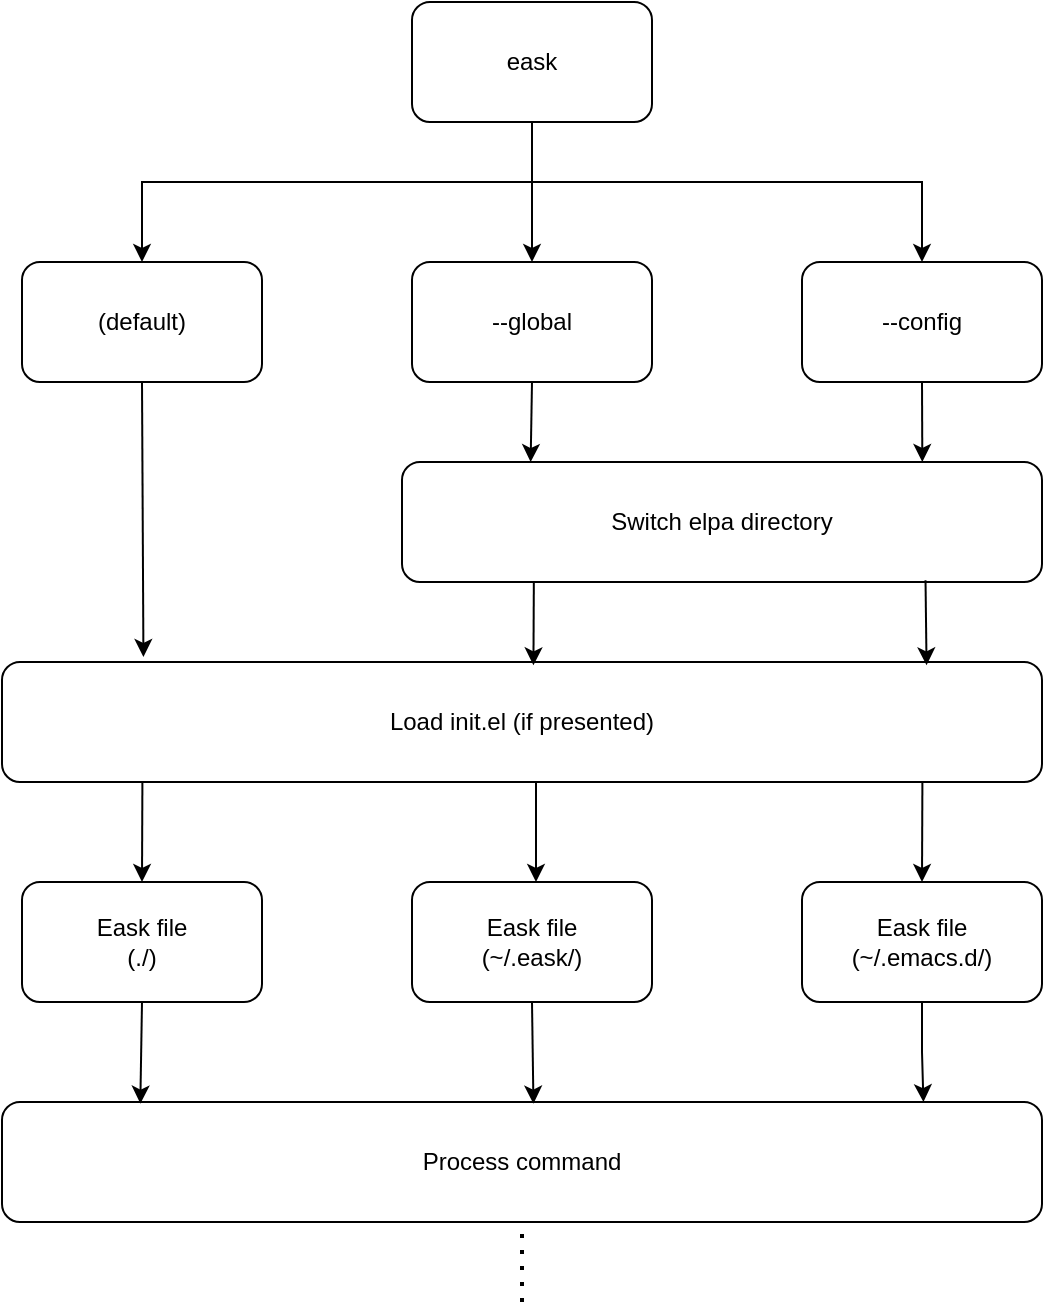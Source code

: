 <mxfile version="21.2.3" type="device">
  <diagram name="Page-1" id="ECsvPKz9BdvyXtbE4PiO">
    <mxGraphModel dx="1434" dy="756" grid="1" gridSize="10" guides="1" tooltips="1" connect="1" arrows="1" fold="1" page="1" pageScale="1" pageWidth="850" pageHeight="1100" math="0" shadow="0">
      <root>
        <mxCell id="0" />
        <mxCell id="1" parent="0" />
        <mxCell id="iZ--7ive_AiRySIc9lut-3" value="eask" style="rounded=1;whiteSpace=wrap;html=1;" parent="1" vertex="1">
          <mxGeometry x="365" y="230" width="120" height="60" as="geometry" />
        </mxCell>
        <mxCell id="iZ--7ive_AiRySIc9lut-4" value="Eask file&lt;br&gt;(./)" style="rounded=1;whiteSpace=wrap;html=1;" parent="1" vertex="1">
          <mxGeometry x="170" y="670" width="120" height="60" as="geometry" />
        </mxCell>
        <mxCell id="iZ--7ive_AiRySIc9lut-5" value="(default)" style="rounded=1;whiteSpace=wrap;html=1;" parent="1" vertex="1">
          <mxGeometry x="170" y="360" width="120" height="60" as="geometry" />
        </mxCell>
        <mxCell id="iZ--7ive_AiRySIc9lut-6" value="--config" style="rounded=1;whiteSpace=wrap;html=1;" parent="1" vertex="1">
          <mxGeometry x="560" y="360" width="120" height="60" as="geometry" />
        </mxCell>
        <mxCell id="iZ--7ive_AiRySIc9lut-7" value="" style="endArrow=classic;html=1;rounded=0;entryX=0.5;entryY=0;entryDx=0;entryDy=0;exitX=0.5;exitY=1;exitDx=0;exitDy=0;" parent="1" source="iZ--7ive_AiRySIc9lut-3" target="iZ--7ive_AiRySIc9lut-5" edge="1">
          <mxGeometry width="50" height="50" relative="1" as="geometry">
            <mxPoint x="420" y="380" as="sourcePoint" />
            <mxPoint x="450" y="360" as="targetPoint" />
            <Array as="points">
              <mxPoint x="425" y="320" />
              <mxPoint x="230" y="320" />
            </Array>
          </mxGeometry>
        </mxCell>
        <mxCell id="iZ--7ive_AiRySIc9lut-9" value="" style="endArrow=classic;html=1;rounded=0;entryX=0.5;entryY=0;entryDx=0;entryDy=0;" parent="1" target="iZ--7ive_AiRySIc9lut-6" edge="1">
          <mxGeometry width="50" height="50" relative="1" as="geometry">
            <mxPoint x="420" y="320" as="sourcePoint" />
            <mxPoint x="240" y="380" as="targetPoint" />
            <Array as="points">
              <mxPoint x="620" y="320" />
            </Array>
          </mxGeometry>
        </mxCell>
        <mxCell id="iZ--7ive_AiRySIc9lut-10" value="--global" style="rounded=1;whiteSpace=wrap;html=1;" parent="1" vertex="1">
          <mxGeometry x="365" y="360" width="120" height="60" as="geometry" />
        </mxCell>
        <mxCell id="iZ--7ive_AiRySIc9lut-11" value="" style="endArrow=classic;html=1;rounded=0;exitX=0.5;exitY=1;exitDx=0;exitDy=0;entryX=0.136;entryY=-0.042;entryDx=0;entryDy=0;entryPerimeter=0;" parent="1" source="iZ--7ive_AiRySIc9lut-5" target="iZ--7ive_AiRySIc9lut-16" edge="1">
          <mxGeometry width="50" height="50" relative="1" as="geometry">
            <mxPoint x="380" y="510" as="sourcePoint" />
            <mxPoint x="398" y="467" as="targetPoint" />
          </mxGeometry>
        </mxCell>
        <mxCell id="iZ--7ive_AiRySIc9lut-12" value="Eask file&lt;br&gt;(~/.eask/)" style="rounded=1;whiteSpace=wrap;html=1;" parent="1" vertex="1">
          <mxGeometry x="365" y="670" width="120" height="60" as="geometry" />
        </mxCell>
        <mxCell id="iZ--7ive_AiRySIc9lut-15" value="" style="endArrow=classic;html=1;rounded=0;entryX=0.5;entryY=0;entryDx=0;entryDy=0;" parent="1" target="iZ--7ive_AiRySIc9lut-10" edge="1">
          <mxGeometry width="50" height="50" relative="1" as="geometry">
            <mxPoint x="425" y="320" as="sourcePoint" />
            <mxPoint x="425" y="360" as="targetPoint" />
          </mxGeometry>
        </mxCell>
        <mxCell id="iZ--7ive_AiRySIc9lut-16" value="Load init.el (if presented)" style="rounded=1;whiteSpace=wrap;html=1;" parent="1" vertex="1">
          <mxGeometry x="160" y="560" width="520" height="60" as="geometry" />
        </mxCell>
        <mxCell id="iZ--7ive_AiRySIc9lut-17" value="" style="endArrow=classic;html=1;rounded=0;exitX=0.5;exitY=1;exitDx=0;exitDy=0;entryX=0.201;entryY=0;entryDx=0;entryDy=0;entryPerimeter=0;" parent="1" source="iZ--7ive_AiRySIc9lut-10" target="iZ--7ive_AiRySIc9lut-21" edge="1">
          <mxGeometry width="50" height="50" relative="1" as="geometry">
            <mxPoint x="380" y="530" as="sourcePoint" />
            <mxPoint x="430" y="480" as="targetPoint" />
          </mxGeometry>
        </mxCell>
        <mxCell id="iZ--7ive_AiRySIc9lut-19" value="" style="endArrow=classic;html=1;rounded=0;exitX=0.5;exitY=1;exitDx=0;exitDy=0;entryX=0.813;entryY=0;entryDx=0;entryDy=0;entryPerimeter=0;" parent="1" source="iZ--7ive_AiRySIc9lut-6" target="iZ--7ive_AiRySIc9lut-21" edge="1">
          <mxGeometry width="50" height="50" relative="1" as="geometry">
            <mxPoint x="380" y="530" as="sourcePoint" />
            <mxPoint x="643" y="468" as="targetPoint" />
          </mxGeometry>
        </mxCell>
        <mxCell id="iZ--7ive_AiRySIc9lut-21" value="Switch elpa directory" style="rounded=1;whiteSpace=wrap;html=1;" parent="1" vertex="1">
          <mxGeometry x="360" y="460" width="320" height="60" as="geometry" />
        </mxCell>
        <mxCell id="iZ--7ive_AiRySIc9lut-23" value="" style="endArrow=classic;html=1;rounded=0;entryX=0.511;entryY=0.028;entryDx=0;entryDy=0;entryPerimeter=0;exitX=0.206;exitY=1;exitDx=0;exitDy=0;exitPerimeter=0;" parent="1" source="iZ--7ive_AiRySIc9lut-21" target="iZ--7ive_AiRySIc9lut-16" edge="1">
          <mxGeometry width="50" height="50" relative="1" as="geometry">
            <mxPoint x="260" y="660" as="sourcePoint" />
            <mxPoint x="310" y="610" as="targetPoint" />
          </mxGeometry>
        </mxCell>
        <mxCell id="iZ--7ive_AiRySIc9lut-24" value="" style="endArrow=classic;html=1;rounded=0;entryX=0.889;entryY=0.028;entryDx=0;entryDy=0;entryPerimeter=0;exitX=0.818;exitY=0.986;exitDx=0;exitDy=0;exitPerimeter=0;" parent="1" source="iZ--7ive_AiRySIc9lut-21" target="iZ--7ive_AiRySIc9lut-16" edge="1">
          <mxGeometry width="50" height="50" relative="1" as="geometry">
            <mxPoint x="260" y="660" as="sourcePoint" />
            <mxPoint x="310" y="610" as="targetPoint" />
          </mxGeometry>
        </mxCell>
        <mxCell id="iZ--7ive_AiRySIc9lut-37" style="edgeStyle=orthogonalEdgeStyle;rounded=0;orthogonalLoop=1;jettySize=auto;html=1;entryX=0.886;entryY=0.001;entryDx=0;entryDy=0;entryPerimeter=0;" parent="1" source="iZ--7ive_AiRySIc9lut-25" target="iZ--7ive_AiRySIc9lut-29" edge="1">
          <mxGeometry relative="1" as="geometry" />
        </mxCell>
        <mxCell id="iZ--7ive_AiRySIc9lut-25" value="Eask file&lt;br&gt;(~/.emacs.d/)" style="rounded=1;whiteSpace=wrap;html=1;" parent="1" vertex="1">
          <mxGeometry x="560" y="670" width="120" height="60" as="geometry" />
        </mxCell>
        <mxCell id="iZ--7ive_AiRySIc9lut-26" value="" style="endArrow=classic;html=1;rounded=0;entryX=0.5;entryY=0;entryDx=0;entryDy=0;exitX=0.135;exitY=1;exitDx=0;exitDy=0;exitPerimeter=0;" parent="1" source="iZ--7ive_AiRySIc9lut-16" target="iZ--7ive_AiRySIc9lut-4" edge="1">
          <mxGeometry width="50" height="50" relative="1" as="geometry">
            <mxPoint x="310" y="670" as="sourcePoint" />
            <mxPoint x="350" y="600" as="targetPoint" />
          </mxGeometry>
        </mxCell>
        <mxCell id="iZ--7ive_AiRySIc9lut-27" value="" style="endArrow=classic;html=1;rounded=0;" parent="1" edge="1">
          <mxGeometry width="50" height="50" relative="1" as="geometry">
            <mxPoint x="427" y="620" as="sourcePoint" />
            <mxPoint x="427" y="670" as="targetPoint" />
          </mxGeometry>
        </mxCell>
        <mxCell id="iZ--7ive_AiRySIc9lut-28" value="" style="endArrow=classic;html=1;rounded=0;exitX=0.885;exitY=1.006;exitDx=0;exitDy=0;exitPerimeter=0;entryX=0.5;entryY=0;entryDx=0;entryDy=0;" parent="1" source="iZ--7ive_AiRySIc9lut-16" target="iZ--7ive_AiRySIc9lut-25" edge="1">
          <mxGeometry width="50" height="50" relative="1" as="geometry">
            <mxPoint x="270" y="620" as="sourcePoint" />
            <mxPoint x="320" y="570" as="targetPoint" />
          </mxGeometry>
        </mxCell>
        <mxCell id="iZ--7ive_AiRySIc9lut-29" value="Process command" style="rounded=1;whiteSpace=wrap;html=1;" parent="1" vertex="1">
          <mxGeometry x="160" y="780" width="520" height="60" as="geometry" />
        </mxCell>
        <mxCell id="iZ--7ive_AiRySIc9lut-30" value="" style="endArrow=none;dashed=1;html=1;dashPattern=1 3;strokeWidth=2;rounded=0;entryX=0.5;entryY=1;entryDx=0;entryDy=0;" parent="1" target="iZ--7ive_AiRySIc9lut-29" edge="1">
          <mxGeometry width="50" height="50" relative="1" as="geometry">
            <mxPoint x="420" y="880" as="sourcePoint" />
            <mxPoint x="390" y="730" as="targetPoint" />
          </mxGeometry>
        </mxCell>
        <mxCell id="iZ--7ive_AiRySIc9lut-31" value="" style="endArrow=classic;html=1;rounded=0;exitX=0.5;exitY=1;exitDx=0;exitDy=0;entryX=0.133;entryY=0.014;entryDx=0;entryDy=0;entryPerimeter=0;" parent="1" source="iZ--7ive_AiRySIc9lut-4" target="iZ--7ive_AiRySIc9lut-29" edge="1">
          <mxGeometry width="50" height="50" relative="1" as="geometry">
            <mxPoint x="340" y="780" as="sourcePoint" />
            <mxPoint x="390" y="730" as="targetPoint" />
          </mxGeometry>
        </mxCell>
        <mxCell id="iZ--7ive_AiRySIc9lut-32" value="" style="endArrow=classic;html=1;rounded=0;entryX=0.511;entryY=0.014;entryDx=0;entryDy=0;exitX=0.5;exitY=1;exitDx=0;exitDy=0;entryPerimeter=0;" parent="1" source="iZ--7ive_AiRySIc9lut-12" target="iZ--7ive_AiRySIc9lut-29" edge="1">
          <mxGeometry width="50" height="50" relative="1" as="geometry">
            <mxPoint x="340" y="780" as="sourcePoint" />
            <mxPoint x="390" y="730" as="targetPoint" />
          </mxGeometry>
        </mxCell>
      </root>
    </mxGraphModel>
  </diagram>
</mxfile>

